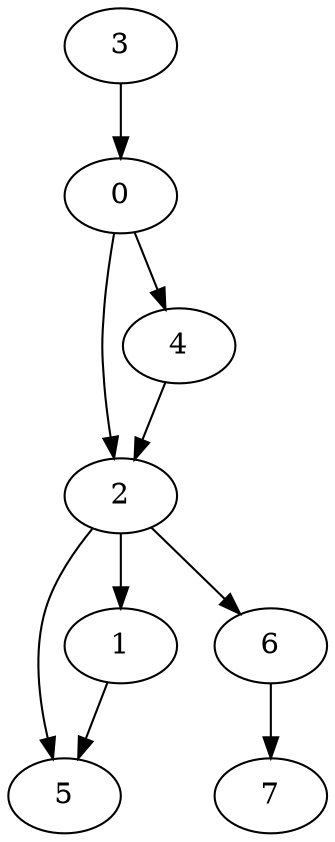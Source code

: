digraph OurDirectedGraph {    
"3" -> {"0"}
"0" -> {"2"}
"0" -> {"4"}
"4" -> {"2"}
"2" -> {"5"}
"2" -> {"1"}
"2" -> {"6"}
"1" -> {"5"}
"6" -> {"7"}
}
